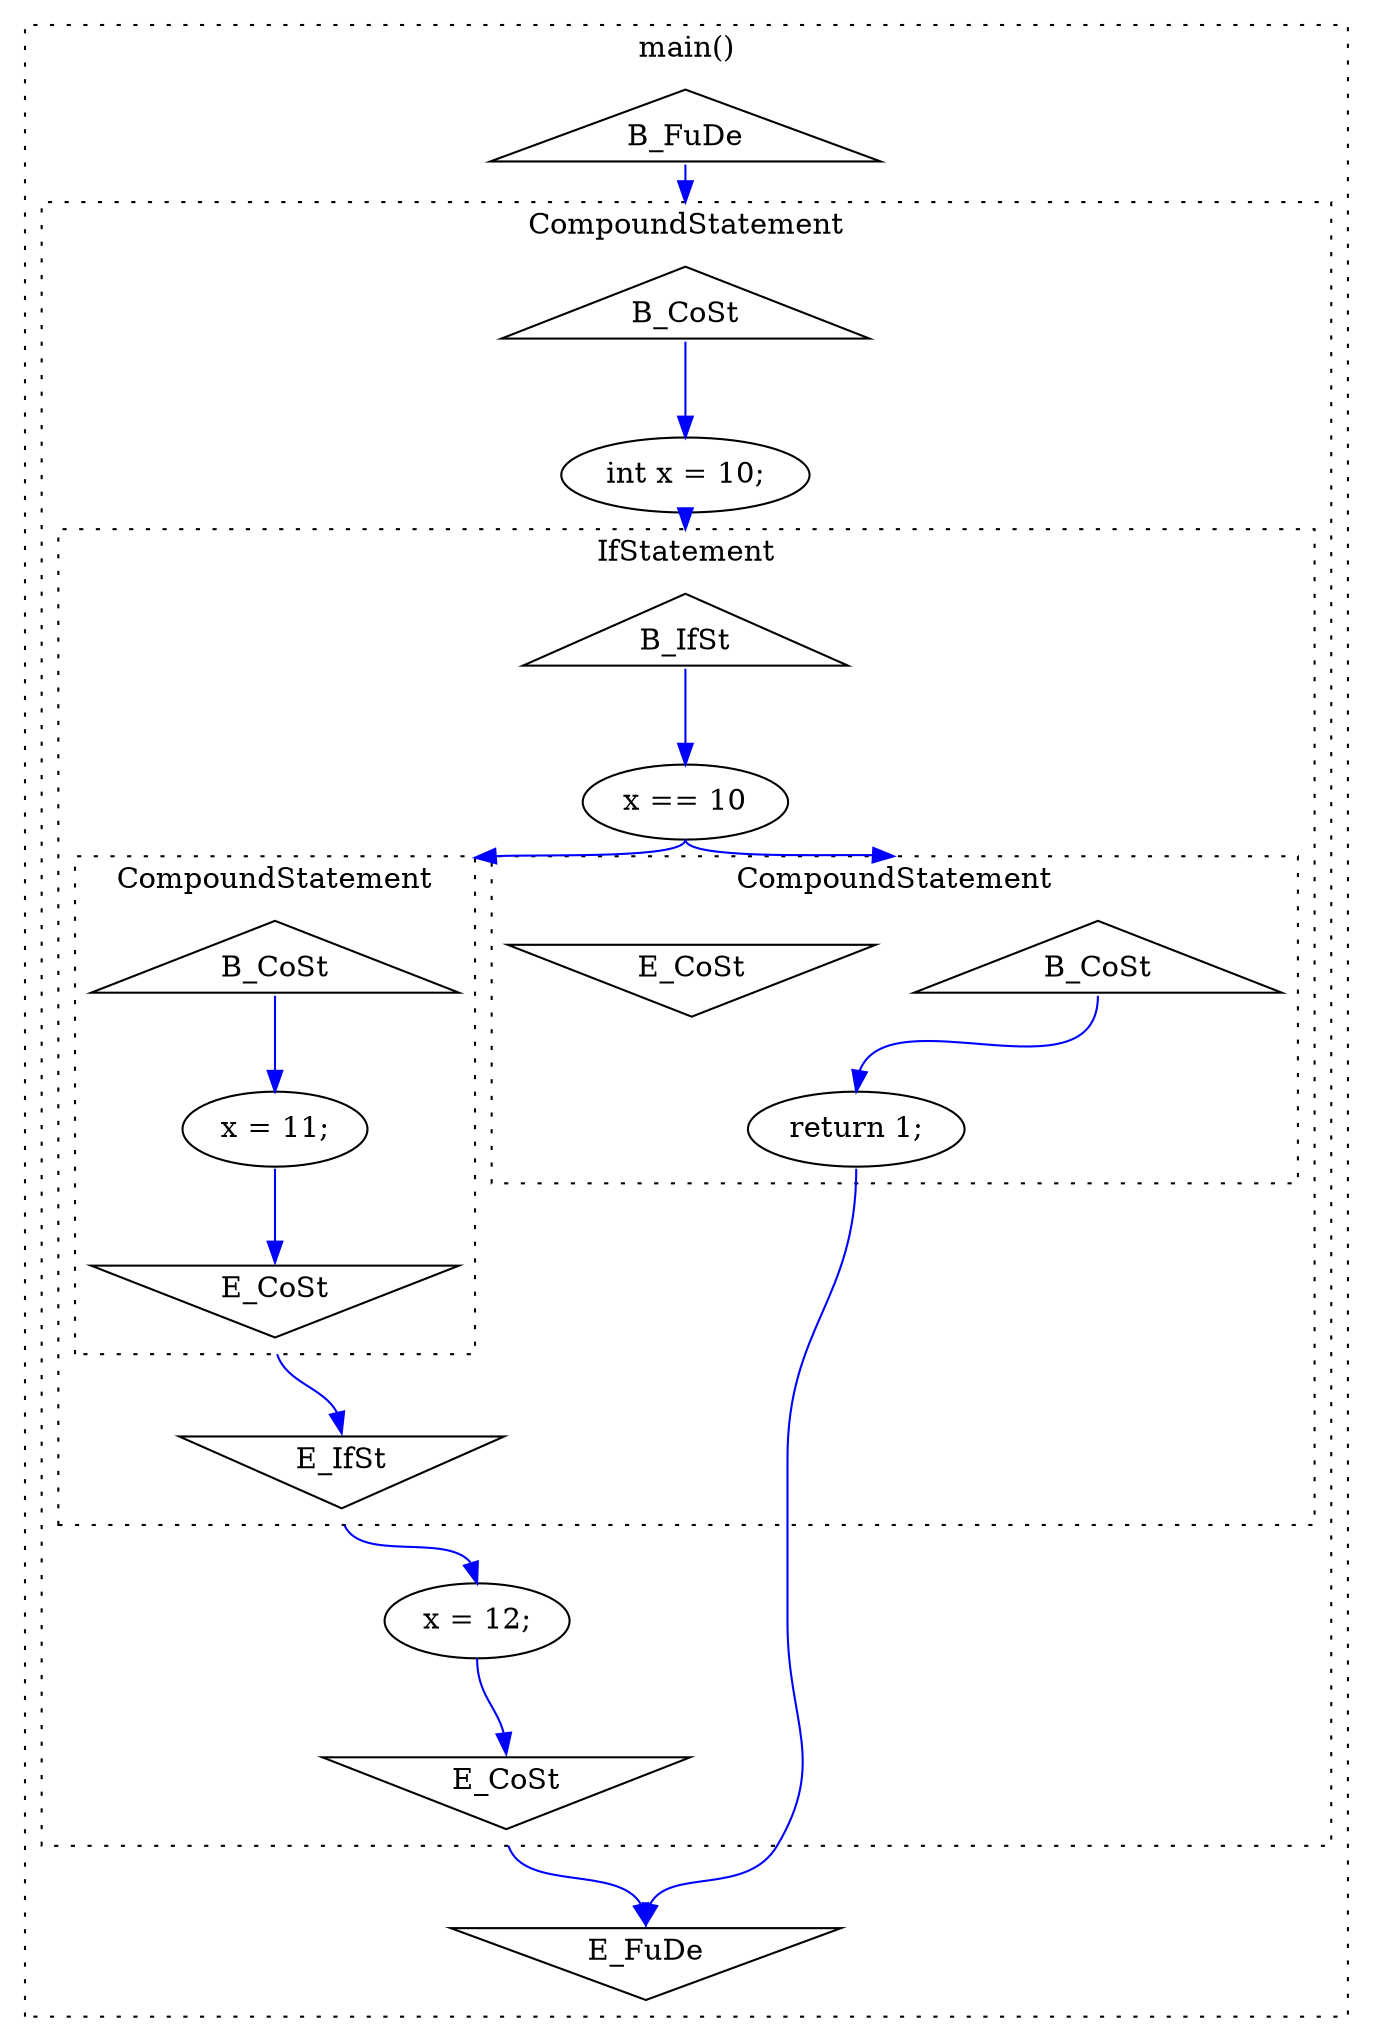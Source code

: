 digraph graph399715995 {
	compound=true;
	edge[color=blue];
	subgraph cluster1727026317 {
		compound=true;
		style=dotted;
		label="main()";
		node779051277[label="B_FuDe", shape="triangle"];
		node512140711[label="E_FuDe", shape="invtriangle"];
		subgraph cluster279963418 {
			compound=true;
			style=dotted;
			label="CompoundStatement";
			node1948224958[label="B_CoSt", shape="triangle"];
			node556662073[label="E_CoSt", shape="invtriangle"];
			node170778406[label="int x = 10;"];
			subgraph cluster1708490318 {
				compound=true;
				style=dotted;
				label="IfStatement";
				node1840217399[label="B_IfSt", shape="triangle"];
				node598049166[label="E_IfSt", shape="invtriangle"];
				node1192603187[label="x == 10"];
				subgraph cluster167550865 {
					compound=true;
					style=dotted;
					label="CompoundStatement";
					node531373404[label="B_CoSt", shape="triangle"];
					node277497558[label="E_CoSt", shape="invtriangle"];
					node2055472834[label="return 1;"];
				}
				subgraph cluster392760852 {
					compound=true;
					style=dotted;
					label="CompoundStatement";
					node1750120280[label="B_CoSt", shape="triangle"];
					node707719282[label="E_CoSt", shape="invtriangle"];
					node1883652579[label="x = 11;"];
				}
			}
			node788592721[label="x = 12;"];
		}
	}
	node779051277 -> node1948224958[tailport=s, headport=n, weight=8, lhead=cluster279963418];
	node1948224958 -> node170778406[tailport=s, headport=n, weight=8];
	node170778406 -> node1840217399[lhead=cluster1708490318, weight=8, tailport=s, headport=n];
	node1840217399 -> node1192603187[tailport=s, headport=n, weight=8];
	node1192603187 -> node531373404[lhead=cluster167550865, weight=8, tailport=s, headport=n];
	node1192603187 -> node1750120280[lhead=cluster392760852, weight=8, tailport=s, headport=n];
	node531373404 -> node2055472834[tailport=s, headport=n, weight=8];
	node2055472834 -> node512140711[weight=8, tailport=s, headport=n];
	node1750120280 -> node1883652579[tailport=s, headport=n, weight=8];
	node1883652579 -> node707719282[weight=8, tailport=s, headport=n];
	node707719282 -> node598049166[tailport=s, headport=n, weight=8, ltail=cluster392760852];
	node598049166 -> node788592721[tailport=s, headport=n, weight=8, ltail=cluster1708490318];
	node788592721 -> node556662073[weight=8, tailport=s, headport=n];
	node556662073 -> node512140711[tailport=s, headport=n, weight=8, ltail=cluster279963418];
}

